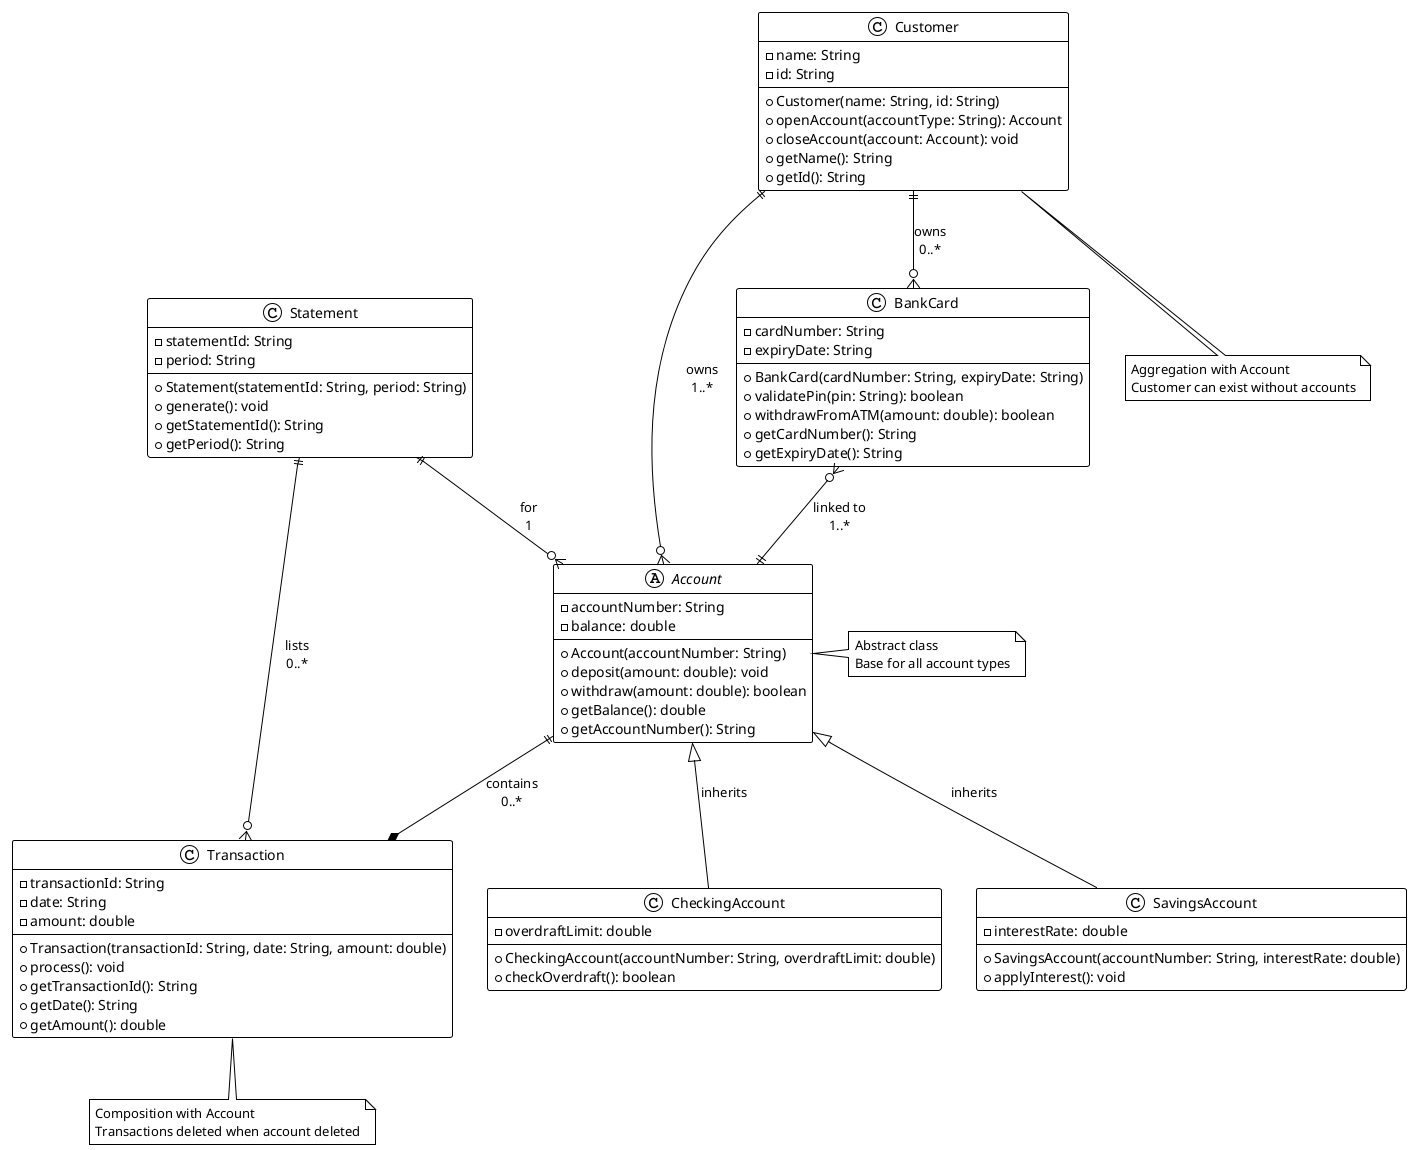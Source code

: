 @startuml Banking System Class Diagram

!theme plain

class Customer {
    - name: String
    - id: String
    + Customer(name: String, id: String)
    + openAccount(accountType: String): Account
    + closeAccount(account: Account): void
    + getName(): String
    + getId(): String
}

abstract class Account {
    - accountNumber: String
    - balance: double
    + Account(accountNumber: String)
    + deposit(amount: double): void
    + withdraw(amount: double): boolean
    + getBalance(): double
    + getAccountNumber(): String
}

class SavingsAccount {
    - interestRate: double
    + SavingsAccount(accountNumber: String, interestRate: double)
    + applyInterest(): void
}

class CheckingAccount {
    - overdraftLimit: double
    + CheckingAccount(accountNumber: String, overdraftLimit: double)
    + checkOverdraft(): boolean
}

class Transaction {
    - transactionId: String
    - date: String
    - amount: double
    + Transaction(transactionId: String, date: String, amount: double)
    + process(): void
    + getTransactionId(): String
    + getDate(): String
    + getAmount(): double
}

class Statement {
    - statementId: String
    - period: String
    + Statement(statementId: String, period: String)
    + generate(): void
    + getStatementId(): String
    + getPeriod(): String
}

class BankCard {
    - cardNumber: String
    - expiryDate: String
    + BankCard(cardNumber: String, expiryDate: String)
    + validatePin(pin: String): boolean
    + withdrawFromATM(amount: double): boolean
    + getCardNumber(): String
    + getExpiryDate(): String
}

' Relationships
Customer ||--o{ Account : "owns\n1..*"
Account ||--* Transaction : "contains\n0..*"
Account <|-- SavingsAccount : "inherits"
Account <|-- CheckingAccount : "inherits"
Customer ||--o{ BankCard : "owns\n0..*"
BankCard }o--|| Account : "linked to\n1..*"
Statement ||--o{ Account : "for\n1"
Statement ||--o{ Transaction : "lists\n0..*"

note right of Account : Abstract class\nBase for all account types

note bottom of Customer : Aggregation with Account\nCustomer can exist without accounts

note bottom of Transaction : Composition with Account\nTransactions deleted when account deleted

@enduml
